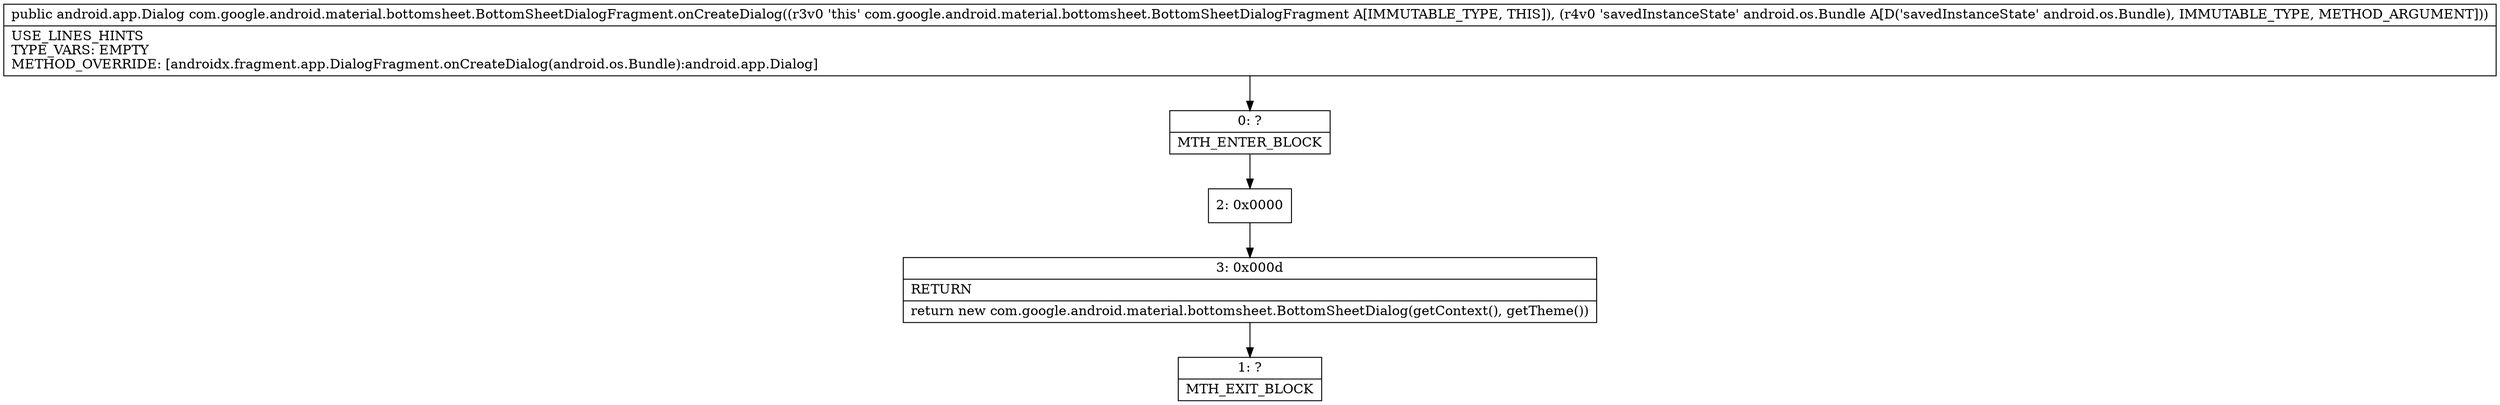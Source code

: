 digraph "CFG forcom.google.android.material.bottomsheet.BottomSheetDialogFragment.onCreateDialog(Landroid\/os\/Bundle;)Landroid\/app\/Dialog;" {
Node_0 [shape=record,label="{0\:\ ?|MTH_ENTER_BLOCK\l}"];
Node_2 [shape=record,label="{2\:\ 0x0000}"];
Node_3 [shape=record,label="{3\:\ 0x000d|RETURN\l|return new com.google.android.material.bottomsheet.BottomSheetDialog(getContext(), getTheme())\l}"];
Node_1 [shape=record,label="{1\:\ ?|MTH_EXIT_BLOCK\l}"];
MethodNode[shape=record,label="{public android.app.Dialog com.google.android.material.bottomsheet.BottomSheetDialogFragment.onCreateDialog((r3v0 'this' com.google.android.material.bottomsheet.BottomSheetDialogFragment A[IMMUTABLE_TYPE, THIS]), (r4v0 'savedInstanceState' android.os.Bundle A[D('savedInstanceState' android.os.Bundle), IMMUTABLE_TYPE, METHOD_ARGUMENT]))  | USE_LINES_HINTS\lTYPE_VARS: EMPTY\lMETHOD_OVERRIDE: [androidx.fragment.app.DialogFragment.onCreateDialog(android.os.Bundle):android.app.Dialog]\l}"];
MethodNode -> Node_0;Node_0 -> Node_2;
Node_2 -> Node_3;
Node_3 -> Node_1;
}

